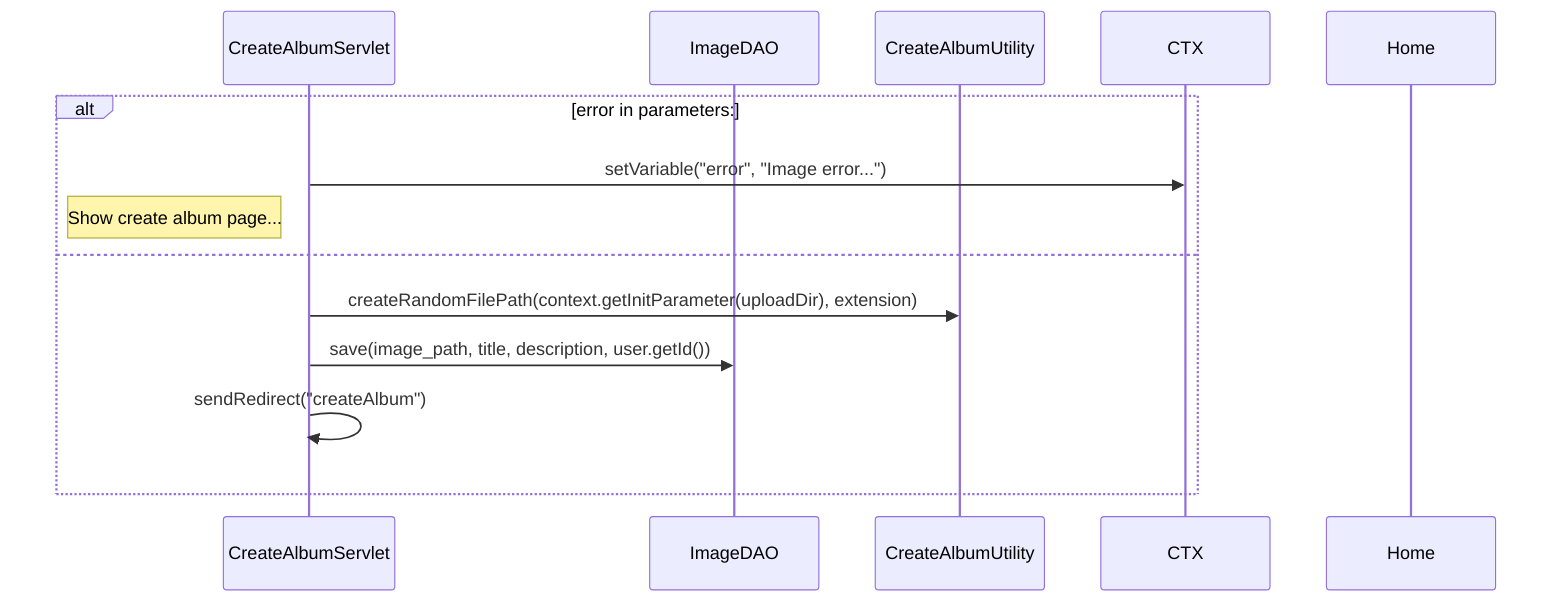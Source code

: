 sequenceDiagram
    participant CreateAlbumServlet
    participant ImageDAO
    participant CreateAlbumUtility
    participant CTX
    participant Home

    alt error in parameters:
        CreateAlbumServlet ->> CTX: setVariable("error", "Image error...")
        Note left of CreateAlbumServlet: Show create album page...
    else
    CreateAlbumServlet ->> CreateAlbumUtility: createRandomFilePath(context.getInitParameter(uploadDir), extension)
    CreateAlbumServlet ->> ImageDAO: save(image_path, title, description, user.getId())
    CreateAlbumServlet ->> CreateAlbumServlet: sendRedirect("createAlbum")
    end